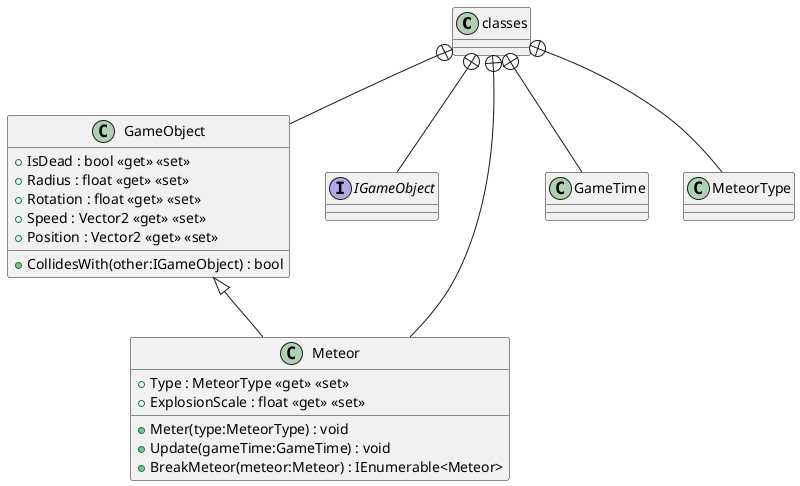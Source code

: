 @startuml
class classes {
}
class GameObject {
    + IsDead : bool <<get>> <<set>>
    + Radius : float <<get>> <<set>>
    + Rotation : float <<get>> <<set>>
    + Speed : Vector2 <<get>> <<set>>
    + Position : Vector2 <<get>> <<set>>
    + CollidesWith(other:IGameObject) : bool
}
interface IGameObject {
}
class Meteor {
    + Type : MeteorType <<get>> <<set>>
    + ExplosionScale : float <<get>> <<set>>
    + Meter(type:MeteorType) : void
    + Update(gameTime:GameTime) : void
    + BreakMeteor(meteor:Meteor) : IEnumerable<Meteor>
}
class GameTime {
}
class MeteorType {
}
classes +-- GameObject
classes +-- IGameObject
classes +-- Meteor
GameObject <|-- Meteor
classes +-- GameTime
classes +-- MeteorType
@enduml
